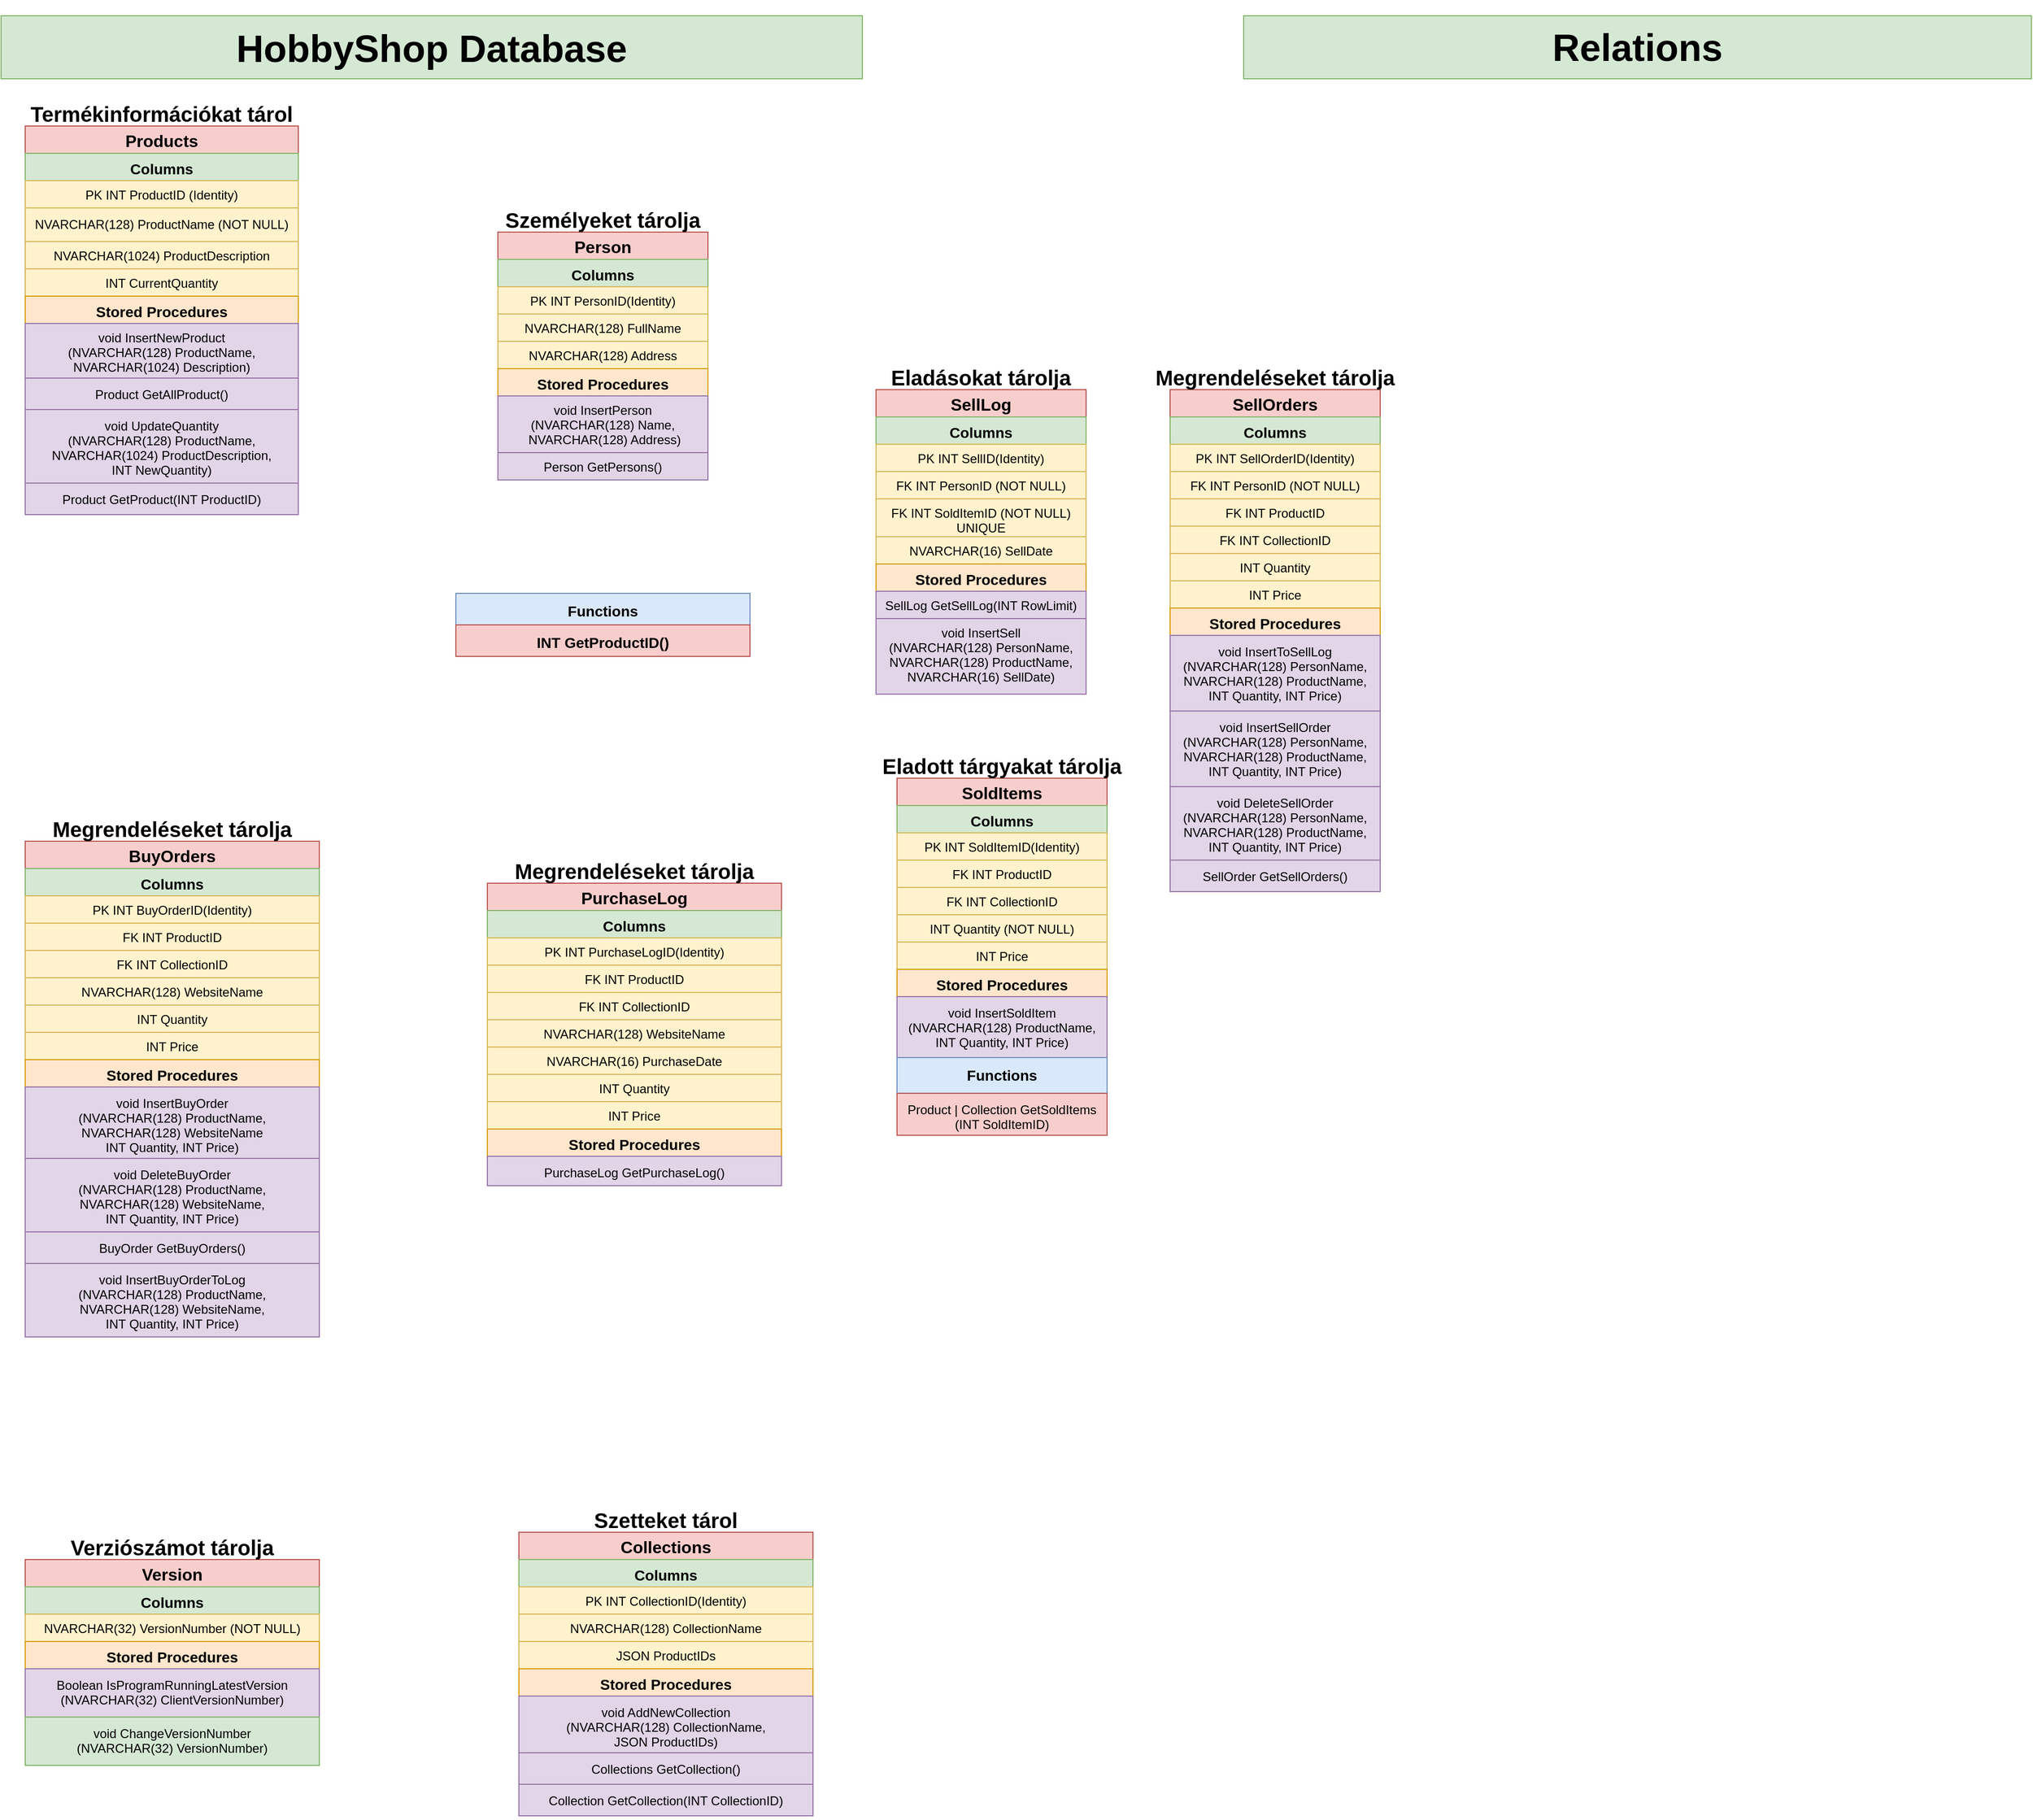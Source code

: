 <mxfile version="14.4.2" type="github">
  <diagram id="N79sftpWNEXY0khcwHlc" name="Page-1">
    <mxGraphModel dx="460" dy="752" grid="1" gridSize="10" guides="1" tooltips="1" connect="1" arrows="1" fold="1" page="1" pageScale="1" pageWidth="827" pageHeight="1169" math="0" shadow="0">
      <root>
        <mxCell id="0" />
        <mxCell id="1" parent="0" />
        <mxCell id="giPu0UekgoksRZJJ2-Mh-1" value="&lt;h1 style=&quot;font-size: 36px;&quot;&gt;&lt;font style=&quot;font-size: 36px;&quot;&gt;HobbyShop Database&lt;/font&gt;&lt;/h1&gt;" style="text;html=1;strokeColor=#82b366;fillColor=#d5e8d4;spacing=5;spacingTop=-20;whiteSpace=wrap;overflow=hidden;rounded=0;align=center;fontSize=36;verticalAlign=middle;" parent="1" vertex="1">
          <mxGeometry x="7" y="20" width="820" height="60" as="geometry" />
        </mxCell>
        <mxCell id="giPu0UekgoksRZJJ2-Mh-31" value="SellLog" style="swimlane;fontStyle=1;align=center;verticalAlign=top;childLayout=stackLayout;horizontal=1;startSize=26;horizontalStack=0;resizeParent=1;resizeParentMax=0;resizeLast=0;collapsible=1;marginBottom=0;fillColor=#f8cecc;strokeColor=#b85450;fontSize=16;spacingTop=-2;" parent="1" vertex="1">
          <mxGeometry x="840" y="376" width="200" height="290" as="geometry" />
        </mxCell>
        <mxCell id="giPu0UekgoksRZJJ2-Mh-32" value="Columns" style="text;strokeColor=#82b366;fillColor=#d5e8d4;align=center;verticalAlign=top;spacingLeft=4;spacingRight=4;overflow=hidden;rotatable=0;points=[[0,0.5],[1,0.5]];portConstraint=eastwest;fontStyle=1;fontSize=14;" parent="giPu0UekgoksRZJJ2-Mh-31" vertex="1">
          <mxGeometry y="26" width="200" height="26" as="geometry" />
        </mxCell>
        <mxCell id="giPu0UekgoksRZJJ2-Mh-33" value="PK INT SellID(Identity)" style="text;strokeColor=#d6b656;fillColor=#fff2cc;align=center;verticalAlign=top;spacingLeft=4;spacingRight=4;overflow=hidden;rotatable=0;points=[[0,0.5],[1,0.5]];portConstraint=eastwest;" parent="giPu0UekgoksRZJJ2-Mh-31" vertex="1">
          <mxGeometry y="52" width="200" height="26" as="geometry" />
        </mxCell>
        <mxCell id="giPu0UekgoksRZJJ2-Mh-34" value="FK INT PersonID (NOT NULL)" style="text;strokeColor=#d6b656;fillColor=#fff2cc;align=center;verticalAlign=top;spacingLeft=4;spacingRight=4;overflow=hidden;rotatable=0;points=[[0,0.5],[1,0.5]];portConstraint=eastwest;" parent="giPu0UekgoksRZJJ2-Mh-31" vertex="1">
          <mxGeometry y="78" width="200" height="26" as="geometry" />
        </mxCell>
        <mxCell id="giPu0UekgoksRZJJ2-Mh-53" value="FK INT SoldItemID (NOT NULL)&#xa;UNIQUE" style="text;strokeColor=#d6b656;fillColor=#fff2cc;align=center;verticalAlign=top;spacingLeft=4;spacingRight=4;overflow=hidden;rotatable=0;points=[[0,0.5],[1,0.5]];portConstraint=eastwest;" parent="giPu0UekgoksRZJJ2-Mh-31" vertex="1">
          <mxGeometry y="104" width="200" height="36" as="geometry" />
        </mxCell>
        <mxCell id="giPu0UekgoksRZJJ2-Mh-147" value="NVARCHAR(16) SellDate" style="text;strokeColor=#d6b656;fillColor=#fff2cc;align=center;verticalAlign=top;spacingLeft=4;spacingRight=4;overflow=hidden;rotatable=0;points=[[0,0.5],[1,0.5]];portConstraint=eastwest;" parent="giPu0UekgoksRZJJ2-Mh-31" vertex="1">
          <mxGeometry y="140" width="200" height="26" as="geometry" />
        </mxCell>
        <mxCell id="giPu0UekgoksRZJJ2-Mh-37" value="Stored Procedures" style="text;strokeColor=#d79b00;fillColor=#ffe6cc;align=center;verticalAlign=top;spacingLeft=4;spacingRight=4;overflow=hidden;rotatable=0;points=[[0,0.5],[1,0.5]];portConstraint=eastwest;fontStyle=1;fontSize=14;" parent="giPu0UekgoksRZJJ2-Mh-31" vertex="1">
          <mxGeometry y="166" width="200" height="26" as="geometry" />
        </mxCell>
        <mxCell id="giPu0UekgoksRZJJ2-Mh-38" value="SellLog GetSellLog(INT RowLimit)" style="text;strokeColor=#9673a6;fillColor=#e1d5e7;align=center;verticalAlign=top;spacingLeft=4;spacingRight=4;overflow=hidden;rotatable=0;points=[[0,0.5],[1,0.5]];portConstraint=eastwest;" parent="giPu0UekgoksRZJJ2-Mh-31" vertex="1">
          <mxGeometry y="192" width="200" height="26" as="geometry" />
        </mxCell>
        <mxCell id="giPu0UekgoksRZJJ2-Mh-104" value="void InsertSell&#xa;(NVARCHAR(128) PersonName, &#xa;NVARCHAR(128) ProductName,&#xa;NVARCHAR(16) SellDate)" style="text;strokeColor=#9673a6;fillColor=#e1d5e7;align=center;verticalAlign=top;spacingLeft=4;spacingRight=4;overflow=hidden;rotatable=0;points=[[0,0.5],[1,0.5]];portConstraint=eastwest;" parent="giPu0UekgoksRZJJ2-Mh-31" vertex="1">
          <mxGeometry y="218" width="200" height="72" as="geometry" />
        </mxCell>
        <mxCell id="giPu0UekgoksRZJJ2-Mh-40" value="Eladásokat tárolja" style="text;align=center;fontStyle=1;verticalAlign=middle;spacingLeft=3;spacingRight=3;strokeColor=none;rotatable=0;points=[[0,0.5],[1,0.5]];portConstraint=eastwest;fontSize=20;" parent="1" vertex="1">
          <mxGeometry x="840" y="350" width="200" height="26" as="geometry" />
        </mxCell>
        <mxCell id="giPu0UekgoksRZJJ2-Mh-42" value="Version" style="swimlane;fontStyle=1;align=center;verticalAlign=top;childLayout=stackLayout;horizontal=1;startSize=26;horizontalStack=0;resizeParent=1;resizeParentMax=0;resizeLast=0;collapsible=1;marginBottom=0;fillColor=#f8cecc;strokeColor=#b85450;fontSize=16;spacingTop=-2;" parent="1" vertex="1">
          <mxGeometry x="30" y="1490" width="280" height="196" as="geometry" />
        </mxCell>
        <mxCell id="giPu0UekgoksRZJJ2-Mh-43" value="Columns" style="text;strokeColor=#82b366;fillColor=#d5e8d4;align=center;verticalAlign=top;spacingLeft=4;spacingRight=4;overflow=hidden;rotatable=0;points=[[0,0.5],[1,0.5]];portConstraint=eastwest;fontStyle=1;fontSize=14;" parent="giPu0UekgoksRZJJ2-Mh-42" vertex="1">
          <mxGeometry y="26" width="280" height="26" as="geometry" />
        </mxCell>
        <mxCell id="giPu0UekgoksRZJJ2-Mh-44" value="NVARCHAR(32) VersionNumber (NOT NULL)" style="text;strokeColor=#d6b656;fillColor=#fff2cc;align=center;verticalAlign=top;spacingLeft=4;spacingRight=4;overflow=hidden;rotatable=0;points=[[0,0.5],[1,0.5]];portConstraint=eastwest;" parent="giPu0UekgoksRZJJ2-Mh-42" vertex="1">
          <mxGeometry y="52" width="280" height="26" as="geometry" />
        </mxCell>
        <mxCell id="giPu0UekgoksRZJJ2-Mh-47" value="Stored Procedures" style="text;strokeColor=#d79b00;fillColor=#ffe6cc;align=center;verticalAlign=top;spacingLeft=4;spacingRight=4;overflow=hidden;rotatable=0;points=[[0,0.5],[1,0.5]];portConstraint=eastwest;fontStyle=1;fontSize=14;" parent="giPu0UekgoksRZJJ2-Mh-42" vertex="1">
          <mxGeometry y="78" width="280" height="26" as="geometry" />
        </mxCell>
        <mxCell id="giPu0UekgoksRZJJ2-Mh-48" value="Boolean IsProgramRunningLatestVersion&#xa;(NVARCHAR(32) ClientVersionNumber)" style="text;strokeColor=#9673a6;fillColor=#e1d5e7;align=center;verticalAlign=top;spacingLeft=4;spacingRight=4;overflow=hidden;rotatable=0;points=[[0,0.5],[1,0.5]];portConstraint=eastwest;spacingBottom=0;spacingTop=2;" parent="giPu0UekgoksRZJJ2-Mh-42" vertex="1">
          <mxGeometry y="104" width="280" height="46" as="geometry" />
        </mxCell>
        <mxCell id="giPu0UekgoksRZJJ2-Mh-52" value="void ChangeVersionNumber&#xa;(NVARCHAR(32) VersionNumber)" style="text;strokeColor=#82b366;fillColor=#d5e8d4;align=center;verticalAlign=top;spacingLeft=4;spacingRight=4;overflow=hidden;rotatable=0;points=[[0,0.5],[1,0.5]];portConstraint=eastwest;spacingBottom=0;spacingTop=2;" parent="giPu0UekgoksRZJJ2-Mh-42" vertex="1">
          <mxGeometry y="150" width="280" height="46" as="geometry" />
        </mxCell>
        <mxCell id="giPu0UekgoksRZJJ2-Mh-50" value="Verziószámot tárolja" style="text;align=center;fontStyle=1;verticalAlign=middle;spacingLeft=3;spacingRight=3;strokeColor=none;rotatable=0;points=[[0,0.5],[1,0.5]];portConstraint=eastwest;fontSize=20;" parent="1" vertex="1">
          <mxGeometry x="30" y="1464" width="280" height="26" as="geometry" />
        </mxCell>
        <mxCell id="giPu0UekgoksRZJJ2-Mh-85" value="Person" style="swimlane;fontStyle=1;align=center;verticalAlign=top;childLayout=stackLayout;horizontal=1;startSize=26;horizontalStack=0;resizeParent=1;resizeParentMax=0;resizeLast=0;collapsible=1;marginBottom=0;fillColor=#f8cecc;strokeColor=#b85450;fontSize=16;spacingTop=-2;" parent="1" vertex="1">
          <mxGeometry x="480" y="226" width="200" height="236" as="geometry" />
        </mxCell>
        <mxCell id="giPu0UekgoksRZJJ2-Mh-86" value="Columns" style="text;strokeColor=#82b366;fillColor=#d5e8d4;align=center;verticalAlign=top;spacingLeft=4;spacingRight=4;overflow=hidden;rotatable=0;points=[[0,0.5],[1,0.5]];portConstraint=eastwest;fontStyle=1;fontSize=14;" parent="giPu0UekgoksRZJJ2-Mh-85" vertex="1">
          <mxGeometry y="26" width="200" height="26" as="geometry" />
        </mxCell>
        <mxCell id="giPu0UekgoksRZJJ2-Mh-87" value="PK INT PersonID(Identity)" style="text;strokeColor=#d6b656;fillColor=#fff2cc;align=center;verticalAlign=top;spacingLeft=4;spacingRight=4;overflow=hidden;rotatable=0;points=[[0,0.5],[1,0.5]];portConstraint=eastwest;" parent="giPu0UekgoksRZJJ2-Mh-85" vertex="1">
          <mxGeometry y="52" width="200" height="26" as="geometry" />
        </mxCell>
        <mxCell id="giPu0UekgoksRZJJ2-Mh-88" value="NVARCHAR(128) FullName" style="text;strokeColor=#d6b656;fillColor=#fff2cc;align=center;verticalAlign=top;spacingLeft=4;spacingRight=4;overflow=hidden;rotatable=0;points=[[0,0.5],[1,0.5]];portConstraint=eastwest;" parent="giPu0UekgoksRZJJ2-Mh-85" vertex="1">
          <mxGeometry y="78" width="200" height="26" as="geometry" />
        </mxCell>
        <mxCell id="giPu0UekgoksRZJJ2-Mh-89" value="NVARCHAR(128) Address" style="text;strokeColor=#d6b656;fillColor=#fff2cc;align=center;verticalAlign=top;spacingLeft=4;spacingRight=4;overflow=hidden;rotatable=0;points=[[0,0.5],[1,0.5]];portConstraint=eastwest;" parent="giPu0UekgoksRZJJ2-Mh-85" vertex="1">
          <mxGeometry y="104" width="200" height="26" as="geometry" />
        </mxCell>
        <mxCell id="giPu0UekgoksRZJJ2-Mh-91" value="Stored Procedures" style="text;strokeColor=#d79b00;fillColor=#ffe6cc;align=center;verticalAlign=top;spacingLeft=4;spacingRight=4;overflow=hidden;rotatable=0;points=[[0,0.5],[1,0.5]];portConstraint=eastwest;fontStyle=1;fontSize=14;" parent="giPu0UekgoksRZJJ2-Mh-85" vertex="1">
          <mxGeometry y="130" width="200" height="26" as="geometry" />
        </mxCell>
        <mxCell id="giPu0UekgoksRZJJ2-Mh-92" value="void InsertPerson&#xa;(NVARCHAR(128) Name,&#xa; NVARCHAR(128) Address)" style="text;strokeColor=#9673a6;fillColor=#e1d5e7;align=center;verticalAlign=top;spacingLeft=4;spacingRight=4;overflow=hidden;rotatable=0;points=[[0,0.5],[1,0.5]];portConstraint=eastwest;" parent="giPu0UekgoksRZJJ2-Mh-85" vertex="1">
          <mxGeometry y="156" width="200" height="54" as="geometry" />
        </mxCell>
        <mxCell id="giPu0UekgoksRZJJ2-Mh-99" value="Person GetPersons()" style="text;strokeColor=#9673a6;fillColor=#e1d5e7;align=center;verticalAlign=top;spacingLeft=4;spacingRight=4;overflow=hidden;rotatable=0;points=[[0,0.5],[1,0.5]];portConstraint=eastwest;" parent="giPu0UekgoksRZJJ2-Mh-85" vertex="1">
          <mxGeometry y="210" width="200" height="26" as="geometry" />
        </mxCell>
        <mxCell id="giPu0UekgoksRZJJ2-Mh-93" value="Személyeket tárolja" style="text;align=center;fontStyle=1;verticalAlign=middle;spacingLeft=3;spacingRight=3;strokeColor=none;rotatable=0;points=[[0,0.5],[1,0.5]];portConstraint=eastwest;fontSize=20;" parent="1" vertex="1">
          <mxGeometry x="480" y="200" width="200" height="26" as="geometry" />
        </mxCell>
        <mxCell id="giPu0UekgoksRZJJ2-Mh-124" value="SellOrders" style="swimlane;fontStyle=1;align=center;verticalAlign=top;childLayout=stackLayout;horizontal=1;startSize=26;horizontalStack=0;resizeParent=1;resizeParentMax=0;resizeLast=0;collapsible=1;marginBottom=0;fillColor=#f8cecc;strokeColor=#b85450;fontSize=16;spacingTop=-2;" parent="1" vertex="1">
          <mxGeometry x="1120" y="376" width="200" height="478" as="geometry" />
        </mxCell>
        <mxCell id="giPu0UekgoksRZJJ2-Mh-125" value="Columns" style="text;strokeColor=#82b366;fillColor=#d5e8d4;align=center;verticalAlign=top;spacingLeft=4;spacingRight=4;overflow=hidden;rotatable=0;points=[[0,0.5],[1,0.5]];portConstraint=eastwest;fontStyle=1;fontSize=14;" parent="giPu0UekgoksRZJJ2-Mh-124" vertex="1">
          <mxGeometry y="26" width="200" height="26" as="geometry" />
        </mxCell>
        <mxCell id="giPu0UekgoksRZJJ2-Mh-126" value="PK INT SellOrderID(Identity)" style="text;strokeColor=#d6b656;fillColor=#fff2cc;align=center;verticalAlign=top;spacingLeft=4;spacingRight=4;overflow=hidden;rotatable=0;points=[[0,0.5],[1,0.5]];portConstraint=eastwest;" parent="giPu0UekgoksRZJJ2-Mh-124" vertex="1">
          <mxGeometry y="52" width="200" height="26" as="geometry" />
        </mxCell>
        <mxCell id="giPu0UekgoksRZJJ2-Mh-127" value="FK INT PersonID (NOT NULL)" style="text;strokeColor=#d6b656;fillColor=#fff2cc;align=center;verticalAlign=top;spacingLeft=4;spacingRight=4;overflow=hidden;rotatable=0;points=[[0,0.5],[1,0.5]];portConstraint=eastwest;" parent="giPu0UekgoksRZJJ2-Mh-124" vertex="1">
          <mxGeometry y="78" width="200" height="26" as="geometry" />
        </mxCell>
        <mxCell id="giPu0UekgoksRZJJ2-Mh-128" value="FK INT ProductID" style="text;strokeColor=#d6b656;fillColor=#fff2cc;align=center;verticalAlign=top;spacingLeft=4;spacingRight=4;overflow=hidden;rotatable=0;points=[[0,0.5],[1,0.5]];portConstraint=eastwest;" parent="giPu0UekgoksRZJJ2-Mh-124" vertex="1">
          <mxGeometry y="104" width="200" height="26" as="geometry" />
        </mxCell>
        <mxCell id="CTVXIaXAg0mh1KTSip8C-89" value="FK INT CollectionID" style="text;strokeColor=#d6b656;fillColor=#fff2cc;align=center;verticalAlign=top;spacingLeft=4;spacingRight=4;overflow=hidden;rotatable=0;points=[[0,0.5],[1,0.5]];portConstraint=eastwest;" parent="giPu0UekgoksRZJJ2-Mh-124" vertex="1">
          <mxGeometry y="130" width="200" height="26" as="geometry" />
        </mxCell>
        <mxCell id="CTVXIaXAg0mh1KTSip8C-67" value="INT Quantity" style="text;strokeColor=#d6b656;fillColor=#fff2cc;align=center;verticalAlign=top;spacingLeft=4;spacingRight=4;overflow=hidden;rotatable=0;points=[[0,0.5],[1,0.5]];portConstraint=eastwest;" parent="giPu0UekgoksRZJJ2-Mh-124" vertex="1">
          <mxGeometry y="156" width="200" height="26" as="geometry" />
        </mxCell>
        <mxCell id="CTVXIaXAg0mh1KTSip8C-68" value="INT Price" style="text;strokeColor=#d6b656;fillColor=#fff2cc;align=center;verticalAlign=top;spacingLeft=4;spacingRight=4;overflow=hidden;rotatable=0;points=[[0,0.5],[1,0.5]];portConstraint=eastwest;" parent="giPu0UekgoksRZJJ2-Mh-124" vertex="1">
          <mxGeometry y="182" width="200" height="26" as="geometry" />
        </mxCell>
        <mxCell id="giPu0UekgoksRZJJ2-Mh-130" value="Stored Procedures" style="text;strokeColor=#d79b00;fillColor=#ffe6cc;align=center;verticalAlign=top;spacingLeft=4;spacingRight=4;overflow=hidden;rotatable=0;points=[[0,0.5],[1,0.5]];portConstraint=eastwest;fontStyle=1;fontSize=14;" parent="giPu0UekgoksRZJJ2-Mh-124" vertex="1">
          <mxGeometry y="208" width="200" height="26" as="geometry" />
        </mxCell>
        <mxCell id="giPu0UekgoksRZJJ2-Mh-131" value="void InsertToSellLog&#xa;(NVARCHAR(128) PersonName,&#xa;NVARCHAR(128) ProductName,&#xa;INT Quantity, INT Price)" style="text;strokeColor=#9673a6;fillColor=#e1d5e7;align=center;verticalAlign=top;spacingLeft=4;spacingRight=4;overflow=hidden;rotatable=0;points=[[0,0.5],[1,0.5]];portConstraint=eastwest;spacingTop=2;" parent="giPu0UekgoksRZJJ2-Mh-124" vertex="1">
          <mxGeometry y="234" width="200" height="72" as="geometry" />
        </mxCell>
        <mxCell id="CTVXIaXAg0mh1KTSip8C-72" value="void InsertSellOrder&#xa;(NVARCHAR(128) PersonName,&#xa;NVARCHAR(128) ProductName,&#xa;INT Quantity, INT Price)" style="text;strokeColor=#9673a6;fillColor=#e1d5e7;align=center;verticalAlign=top;spacingLeft=4;spacingRight=4;overflow=hidden;rotatable=0;points=[[0,0.5],[1,0.5]];portConstraint=eastwest;spacingTop=2;" parent="giPu0UekgoksRZJJ2-Mh-124" vertex="1">
          <mxGeometry y="306" width="200" height="72" as="geometry" />
        </mxCell>
        <mxCell id="giPu0UekgoksRZJJ2-Mh-132" value="void DeleteSellOrder&#xa;(NVARCHAR(128) PersonName,&#xa;NVARCHAR(128) ProductName,&#xa;INT Quantity, INT Price)" style="text;strokeColor=#9673a6;fillColor=#e1d5e7;align=center;verticalAlign=top;spacingLeft=4;spacingRight=4;overflow=hidden;rotatable=0;points=[[0,0.5],[1,0.5]];portConstraint=eastwest;spacingTop=2;" parent="giPu0UekgoksRZJJ2-Mh-124" vertex="1">
          <mxGeometry y="378" width="200" height="70" as="geometry" />
        </mxCell>
        <mxCell id="iJAlly9e5_3-fQ2MK9_X-4" value="SellOrder GetSellOrders()" style="text;strokeColor=#9673a6;fillColor=#e1d5e7;align=center;verticalAlign=top;spacingLeft=4;spacingRight=4;overflow=hidden;rotatable=0;points=[[0,0.5],[1,0.5]];portConstraint=eastwest;spacingTop=2;" parent="giPu0UekgoksRZJJ2-Mh-124" vertex="1">
          <mxGeometry y="448" width="200" height="30" as="geometry" />
        </mxCell>
        <mxCell id="giPu0UekgoksRZJJ2-Mh-133" value="Megrendeléseket tárolja" style="text;align=center;fontStyle=1;verticalAlign=middle;spacingLeft=3;spacingRight=3;strokeColor=none;rotatable=0;points=[[0,0.5],[1,0.5]];portConstraint=eastwest;fontSize=20;" parent="1" vertex="1">
          <mxGeometry x="1110" y="350" width="220" height="26" as="geometry" />
        </mxCell>
        <mxCell id="iJAlly9e5_3-fQ2MK9_X-63" value="Relations" style="text;html=1;strokeColor=#82b366;fillColor=#d5e8d4;align=center;verticalAlign=middle;whiteSpace=wrap;rounded=0;fontSize=36;fontStyle=1" parent="1" vertex="1">
          <mxGeometry x="1190" y="20" width="750" height="60" as="geometry" />
        </mxCell>
        <mxCell id="CTVXIaXAg0mh1KTSip8C-15" value="Products" style="swimlane;fontStyle=1;align=center;verticalAlign=top;childLayout=stackLayout;horizontal=1;startSize=26;horizontalStack=0;resizeParent=1;resizeParentMax=0;resizeLast=0;collapsible=1;marginBottom=0;fillColor=#f8cecc;strokeColor=#b85450;fontSize=16;spacingTop=-2;" parent="1" vertex="1">
          <mxGeometry x="30" y="125" width="260" height="370" as="geometry" />
        </mxCell>
        <mxCell id="CTVXIaXAg0mh1KTSip8C-16" value="Columns" style="text;strokeColor=#82b366;fillColor=#d5e8d4;align=center;verticalAlign=top;spacingLeft=4;spacingRight=4;overflow=hidden;rotatable=0;points=[[0,0.5],[1,0.5]];portConstraint=eastwest;fontStyle=1;fontSize=14;" parent="CTVXIaXAg0mh1KTSip8C-15" vertex="1">
          <mxGeometry y="26" width="260" height="26" as="geometry" />
        </mxCell>
        <mxCell id="CTVXIaXAg0mh1KTSip8C-17" value="PK INT ProductID (Identity)" style="text;strokeColor=#d6b656;fillColor=#fff2cc;align=center;verticalAlign=top;spacingLeft=4;spacingRight=4;overflow=hidden;rotatable=0;points=[[0,0.5],[1,0.5]];portConstraint=eastwest;" parent="CTVXIaXAg0mh1KTSip8C-15" vertex="1">
          <mxGeometry y="52" width="260" height="26" as="geometry" />
        </mxCell>
        <mxCell id="CTVXIaXAg0mh1KTSip8C-18" value="NVARCHAR(128) ProductName (NOT NULL)" style="text;strokeColor=#d6b656;fillColor=#fff2cc;align=center;verticalAlign=top;spacingLeft=4;spacingRight=4;overflow=hidden;rotatable=0;points=[[0,0.5],[1,0.5]];portConstraint=eastwest;spacingTop=2;" parent="CTVXIaXAg0mh1KTSip8C-15" vertex="1">
          <mxGeometry y="78" width="260" height="32" as="geometry" />
        </mxCell>
        <mxCell id="CTVXIaXAg0mh1KTSip8C-20" value="NVARCHAR(1024) ProductDescription" style="text;strokeColor=#d6b656;fillColor=#fff2cc;align=center;verticalAlign=top;spacingLeft=4;spacingRight=4;overflow=hidden;rotatable=0;points=[[0,0.5],[1,0.5]];portConstraint=eastwest;" parent="CTVXIaXAg0mh1KTSip8C-15" vertex="1">
          <mxGeometry y="110" width="260" height="26" as="geometry" />
        </mxCell>
        <mxCell id="CTVXIaXAg0mh1KTSip8C-21" value="INT CurrentQuantity" style="text;strokeColor=#d6b656;fillColor=#fff2cc;align=center;verticalAlign=top;spacingLeft=4;spacingRight=4;overflow=hidden;rotatable=0;points=[[0,0.5],[1,0.5]];portConstraint=eastwest;" parent="CTVXIaXAg0mh1KTSip8C-15" vertex="1">
          <mxGeometry y="136" width="260" height="26" as="geometry" />
        </mxCell>
        <mxCell id="CTVXIaXAg0mh1KTSip8C-22" value="Stored Procedures" style="text;strokeColor=#d79b00;fillColor=#ffe6cc;align=center;verticalAlign=top;spacingLeft=4;spacingRight=4;overflow=hidden;rotatable=0;points=[[0,0.5],[1,0.5]];portConstraint=eastwest;fontStyle=1;fontSize=14;" parent="CTVXIaXAg0mh1KTSip8C-15" vertex="1">
          <mxGeometry y="162" width="260" height="26" as="geometry" />
        </mxCell>
        <mxCell id="CTVXIaXAg0mh1KTSip8C-23" value="void InsertNewProduct&#xa;(NVARCHAR(128) ProductName, &#xa;NVARCHAR(1024) Description)&#xa;)" style="text;strokeColor=#9673a6;fillColor=#e1d5e7;align=center;verticalAlign=top;spacingLeft=4;spacingRight=4;overflow=hidden;rotatable=0;points=[[0,0.5],[1,0.5]];portConstraint=eastwest;" parent="CTVXIaXAg0mh1KTSip8C-15" vertex="1">
          <mxGeometry y="188" width="260" height="52" as="geometry" />
        </mxCell>
        <mxCell id="CTVXIaXAg0mh1KTSip8C-24" value="Product GetAllProduct()" style="text;strokeColor=#9673a6;fillColor=#e1d5e7;align=center;verticalAlign=top;spacingLeft=4;spacingRight=4;overflow=hidden;rotatable=0;points=[[0,0.5],[1,0.5]];portConstraint=eastwest;spacingTop=2;" parent="CTVXIaXAg0mh1KTSip8C-15" vertex="1">
          <mxGeometry y="240" width="260" height="30" as="geometry" />
        </mxCell>
        <mxCell id="CTVXIaXAg0mh1KTSip8C-25" value="void UpdateQuantity&#xa;(NVARCHAR(128) ProductName, &#xa;NVARCHAR(1024) ProductDescription, &#xa;INT NewQuantity)" style="text;strokeColor=#9673a6;fillColor=#e1d5e7;align=center;verticalAlign=top;spacingLeft=4;spacingRight=4;overflow=hidden;rotatable=0;points=[[0,0.5],[1,0.5]];portConstraint=eastwest;spacingTop=2;spacingBottom=0;" parent="CTVXIaXAg0mh1KTSip8C-15" vertex="1">
          <mxGeometry y="270" width="260" height="70" as="geometry" />
        </mxCell>
        <mxCell id="Td153HO5Go86ATI3thx8-7" value="Product GetProduct(INT ProductID)" style="text;strokeColor=#9673a6;fillColor=#e1d5e7;align=center;verticalAlign=top;spacingLeft=4;spacingRight=4;overflow=hidden;rotatable=0;points=[[0,0.5],[1,0.5]];portConstraint=eastwest;spacingTop=2;spacingBottom=0;" vertex="1" parent="CTVXIaXAg0mh1KTSip8C-15">
          <mxGeometry y="340" width="260" height="30" as="geometry" />
        </mxCell>
        <mxCell id="CTVXIaXAg0mh1KTSip8C-26" value="Termékinformációkat tárol" style="text;align=center;fontStyle=1;verticalAlign=middle;spacingLeft=3;spacingRight=3;strokeColor=none;rotatable=0;points=[[0,0.5],[1,0.5]];portConstraint=eastwest;fontSize=20;" parent="1" vertex="1">
          <mxGeometry x="30" y="99" width="260" height="26" as="geometry" />
        </mxCell>
        <mxCell id="CTVXIaXAg0mh1KTSip8C-28" value="SoldItems" style="swimlane;fontStyle=1;align=center;verticalAlign=top;childLayout=stackLayout;horizontal=1;startSize=26;horizontalStack=0;resizeParent=1;resizeParentMax=0;resizeLast=0;collapsible=1;marginBottom=0;fillColor=#f8cecc;strokeColor=#b85450;fontSize=16;spacingTop=-2;" parent="1" vertex="1">
          <mxGeometry x="860" y="746" width="200" height="340" as="geometry" />
        </mxCell>
        <mxCell id="CTVXIaXAg0mh1KTSip8C-29" value="Columns" style="text;strokeColor=#82b366;fillColor=#d5e8d4;align=center;verticalAlign=top;spacingLeft=4;spacingRight=4;overflow=hidden;rotatable=0;points=[[0,0.5],[1,0.5]];portConstraint=eastwest;fontStyle=1;fontSize=14;" parent="CTVXIaXAg0mh1KTSip8C-28" vertex="1">
          <mxGeometry y="26" width="200" height="26" as="geometry" />
        </mxCell>
        <mxCell id="CTVXIaXAg0mh1KTSip8C-30" value="PK INT SoldItemID(Identity)" style="text;strokeColor=#d6b656;fillColor=#fff2cc;align=center;verticalAlign=top;spacingLeft=4;spacingRight=4;overflow=hidden;rotatable=0;points=[[0,0.5],[1,0.5]];portConstraint=eastwest;" parent="CTVXIaXAg0mh1KTSip8C-28" vertex="1">
          <mxGeometry y="52" width="200" height="26" as="geometry" />
        </mxCell>
        <mxCell id="CTVXIaXAg0mh1KTSip8C-31" value="FK INT ProductID" style="text;strokeColor=#d6b656;fillColor=#fff2cc;align=center;verticalAlign=top;spacingLeft=4;spacingRight=4;overflow=hidden;rotatable=0;points=[[0,0.5],[1,0.5]];portConstraint=eastwest;" parent="CTVXIaXAg0mh1KTSip8C-28" vertex="1">
          <mxGeometry y="78" width="200" height="26" as="geometry" />
        </mxCell>
        <mxCell id="CTVXIaXAg0mh1KTSip8C-86" value="FK INT CollectionID" style="text;strokeColor=#d6b656;fillColor=#fff2cc;align=center;verticalAlign=top;spacingLeft=4;spacingRight=4;overflow=hidden;rotatable=0;points=[[0,0.5],[1,0.5]];portConstraint=eastwest;" parent="CTVXIaXAg0mh1KTSip8C-28" vertex="1">
          <mxGeometry y="104" width="200" height="26" as="geometry" />
        </mxCell>
        <mxCell id="CTVXIaXAg0mh1KTSip8C-32" value="INT Quantity (NOT NULL)" style="text;strokeColor=#d6b656;fillColor=#fff2cc;align=center;verticalAlign=top;spacingLeft=4;spacingRight=4;overflow=hidden;rotatable=0;points=[[0,0.5],[1,0.5]];portConstraint=eastwest;" parent="CTVXIaXAg0mh1KTSip8C-28" vertex="1">
          <mxGeometry y="130" width="200" height="26" as="geometry" />
        </mxCell>
        <mxCell id="CTVXIaXAg0mh1KTSip8C-33" value="INT Price" style="text;strokeColor=#d6b656;fillColor=#fff2cc;align=center;verticalAlign=top;spacingLeft=4;spacingRight=4;overflow=hidden;rotatable=0;points=[[0,0.5],[1,0.5]];portConstraint=eastwest;" parent="CTVXIaXAg0mh1KTSip8C-28" vertex="1">
          <mxGeometry y="156" width="200" height="26" as="geometry" />
        </mxCell>
        <mxCell id="CTVXIaXAg0mh1KTSip8C-34" value="Stored Procedures" style="text;strokeColor=#d79b00;fillColor=#ffe6cc;align=center;verticalAlign=top;spacingLeft=4;spacingRight=4;overflow=hidden;rotatable=0;points=[[0,0.5],[1,0.5]];portConstraint=eastwest;fontStyle=1;fontSize=14;" parent="CTVXIaXAg0mh1KTSip8C-28" vertex="1">
          <mxGeometry y="182" width="200" height="26" as="geometry" />
        </mxCell>
        <mxCell id="CTVXIaXAg0mh1KTSip8C-35" value="void InsertSoldItem&#xa;(NVARCHAR(128) ProductName,&#xa;INT Quantity, INT Price)" style="text;strokeColor=#9673a6;fillColor=#e1d5e7;align=center;verticalAlign=top;spacingLeft=4;spacingRight=4;overflow=hidden;rotatable=0;points=[[0,0.5],[1,0.5]];portConstraint=eastwest;spacingTop=2;" parent="CTVXIaXAg0mh1KTSip8C-28" vertex="1">
          <mxGeometry y="208" width="200" height="58" as="geometry" />
        </mxCell>
        <mxCell id="Td153HO5Go86ATI3thx8-2" value="Functions" style="text;strokeColor=#6c8ebf;fillColor=#dae8fc;align=center;verticalAlign=top;spacingLeft=4;spacingRight=4;overflow=hidden;rotatable=0;points=[[0,0.5],[1,0.5]];portConstraint=eastwest;spacingTop=2;fontStyle=1;fontSize=14;" vertex="1" parent="CTVXIaXAg0mh1KTSip8C-28">
          <mxGeometry y="266" width="200" height="34" as="geometry" />
        </mxCell>
        <mxCell id="Td153HO5Go86ATI3thx8-3" value="Product | Collection GetSoldItems&#xa;(INT SoldItemID)" style="text;strokeColor=#b85450;fillColor=#f8cecc;align=center;verticalAlign=top;spacingLeft=4;spacingRight=4;overflow=hidden;rotatable=0;points=[[0,0.5],[1,0.5]];portConstraint=eastwest;spacingTop=2;" vertex="1" parent="CTVXIaXAg0mh1KTSip8C-28">
          <mxGeometry y="300" width="200" height="40" as="geometry" />
        </mxCell>
        <mxCell id="CTVXIaXAg0mh1KTSip8C-36" value="Eladott tárgyakat tárolja" style="text;align=center;fontStyle=1;verticalAlign=middle;spacingLeft=3;spacingRight=3;strokeColor=none;rotatable=0;points=[[0,0.5],[1,0.5]];portConstraint=eastwest;fontSize=20;" parent="1" vertex="1">
          <mxGeometry x="860" y="720" width="200" height="26" as="geometry" />
        </mxCell>
        <mxCell id="CTVXIaXAg0mh1KTSip8C-38" value="BuyOrders" style="swimlane;fontStyle=1;align=center;verticalAlign=top;childLayout=stackLayout;horizontal=1;startSize=26;horizontalStack=0;resizeParent=1;resizeParentMax=0;resizeLast=0;collapsible=1;marginBottom=0;fillColor=#f8cecc;strokeColor=#b85450;fontSize=16;spacingTop=-2;" parent="1" vertex="1">
          <mxGeometry x="30" y="806" width="280" height="472" as="geometry" />
        </mxCell>
        <mxCell id="CTVXIaXAg0mh1KTSip8C-39" value="Columns" style="text;strokeColor=#82b366;fillColor=#d5e8d4;align=center;verticalAlign=top;spacingLeft=4;spacingRight=4;overflow=hidden;rotatable=0;points=[[0,0.5],[1,0.5]];portConstraint=eastwest;fontStyle=1;fontSize=14;" parent="CTVXIaXAg0mh1KTSip8C-38" vertex="1">
          <mxGeometry y="26" width="280" height="26" as="geometry" />
        </mxCell>
        <mxCell id="CTVXIaXAg0mh1KTSip8C-45" value="PK INT BuyOrderID(Identity)" style="text;strokeColor=#d6b656;fillColor=#fff2cc;align=center;verticalAlign=top;spacingLeft=4;spacingRight=4;overflow=hidden;rotatable=0;points=[[0,0.5],[1,0.5]];portConstraint=eastwest;" parent="CTVXIaXAg0mh1KTSip8C-38" vertex="1">
          <mxGeometry y="52" width="280" height="26" as="geometry" />
        </mxCell>
        <mxCell id="CTVXIaXAg0mh1KTSip8C-71" value="FK INT ProductID" style="text;strokeColor=#d6b656;fillColor=#fff2cc;align=center;verticalAlign=top;spacingLeft=4;spacingRight=4;overflow=hidden;rotatable=0;points=[[0,0.5],[1,0.5]];portConstraint=eastwest;" parent="CTVXIaXAg0mh1KTSip8C-38" vertex="1">
          <mxGeometry y="78" width="280" height="26" as="geometry" />
        </mxCell>
        <mxCell id="9ET99RcT17aT-PpAZIFh-1" value="FK INT CollectionID" style="text;strokeColor=#d6b656;fillColor=#fff2cc;align=center;verticalAlign=top;spacingLeft=4;spacingRight=4;overflow=hidden;rotatable=0;points=[[0,0.5],[1,0.5]];portConstraint=eastwest;" parent="CTVXIaXAg0mh1KTSip8C-38" vertex="1">
          <mxGeometry y="104" width="280" height="26" as="geometry" />
        </mxCell>
        <mxCell id="CTVXIaXAg0mh1KTSip8C-48" value="NVARCHAR(128) WebsiteName" style="text;strokeColor=#d6b656;fillColor=#fff2cc;align=center;verticalAlign=top;spacingLeft=4;spacingRight=4;overflow=hidden;rotatable=0;points=[[0,0.5],[1,0.5]];portConstraint=eastwest;" parent="CTVXIaXAg0mh1KTSip8C-38" vertex="1">
          <mxGeometry y="130" width="280" height="26" as="geometry" />
        </mxCell>
        <mxCell id="CTVXIaXAg0mh1KTSip8C-46" value="INT Quantity" style="text;strokeColor=#d6b656;fillColor=#fff2cc;align=center;verticalAlign=top;spacingLeft=4;spacingRight=4;overflow=hidden;rotatable=0;points=[[0,0.5],[1,0.5]];portConstraint=eastwest;" parent="CTVXIaXAg0mh1KTSip8C-38" vertex="1">
          <mxGeometry y="156" width="280" height="26" as="geometry" />
        </mxCell>
        <mxCell id="CTVXIaXAg0mh1KTSip8C-62" value="INT Price" style="text;strokeColor=#d6b656;fillColor=#fff2cc;align=center;verticalAlign=top;spacingLeft=4;spacingRight=4;overflow=hidden;rotatable=0;points=[[0,0.5],[1,0.5]];portConstraint=eastwest;" parent="CTVXIaXAg0mh1KTSip8C-38" vertex="1">
          <mxGeometry y="182" width="280" height="26" as="geometry" />
        </mxCell>
        <mxCell id="CTVXIaXAg0mh1KTSip8C-41" value="Stored Procedures" style="text;strokeColor=#d79b00;fillColor=#ffe6cc;align=center;verticalAlign=top;spacingLeft=4;spacingRight=4;overflow=hidden;rotatable=0;points=[[0,0.5],[1,0.5]];portConstraint=eastwest;fontStyle=1;fontSize=14;" parent="CTVXIaXAg0mh1KTSip8C-38" vertex="1">
          <mxGeometry y="208" width="280" height="26" as="geometry" />
        </mxCell>
        <mxCell id="CTVXIaXAg0mh1KTSip8C-42" value="void InsertBuyOrder&#xa;(NVARCHAR(128) ProductName, &#xa;NVARCHAR(128) WebsiteName&#xa;INT Quantity, INT Price)" style="text;strokeColor=#9673a6;fillColor=#e1d5e7;align=center;verticalAlign=top;spacingLeft=4;spacingRight=4;overflow=hidden;rotatable=0;points=[[0,0.5],[1,0.5]];portConstraint=eastwest;spacingBottom=0;spacingTop=2;" parent="CTVXIaXAg0mh1KTSip8C-38" vertex="1">
          <mxGeometry y="234" width="280" height="68" as="geometry" />
        </mxCell>
        <mxCell id="CTVXIaXAg0mh1KTSip8C-47" value="void DeleteBuyOrder&#xa;(NVARCHAR(128) ProductName,&#xa;NVARCHAR(128) WebsiteName,&#xa;INT Quantity, INT Price)" style="text;strokeColor=#9673a6;fillColor=#e1d5e7;align=center;verticalAlign=top;spacingLeft=4;spacingRight=4;overflow=hidden;rotatable=0;points=[[0,0.5],[1,0.5]];portConstraint=eastwest;spacingBottom=0;spacingTop=2;" parent="CTVXIaXAg0mh1KTSip8C-38" vertex="1">
          <mxGeometry y="302" width="280" height="70" as="geometry" />
        </mxCell>
        <mxCell id="CTVXIaXAg0mh1KTSip8C-60" value="BuyOrder GetBuyOrders()" style="text;strokeColor=#9673a6;fillColor=#e1d5e7;align=center;verticalAlign=top;spacingLeft=4;spacingRight=4;overflow=hidden;rotatable=0;points=[[0,0.5],[1,0.5]];portConstraint=eastwest;spacingBottom=0;spacingTop=2;" parent="CTVXIaXAg0mh1KTSip8C-38" vertex="1">
          <mxGeometry y="372" width="280" height="30" as="geometry" />
        </mxCell>
        <mxCell id="CTVXIaXAg0mh1KTSip8C-66" value="void InsertBuyOrderToLog&#xa;(NVARCHAR(128) ProductName,&#xa;NVARCHAR(128) WebsiteName,&#xa;INT Quantity, INT Price)" style="text;strokeColor=#9673a6;fillColor=#e1d5e7;align=center;verticalAlign=top;spacingLeft=4;spacingRight=4;overflow=hidden;rotatable=0;points=[[0,0.5],[1,0.5]];portConstraint=eastwest;spacingBottom=0;spacingTop=2;" parent="CTVXIaXAg0mh1KTSip8C-38" vertex="1">
          <mxGeometry y="402" width="280" height="70" as="geometry" />
        </mxCell>
        <mxCell id="CTVXIaXAg0mh1KTSip8C-44" value="Megrendeléseket tárolja" style="text;align=center;fontStyle=1;verticalAlign=middle;spacingLeft=3;spacingRight=3;strokeColor=none;rotatable=0;points=[[0,0.5],[1,0.5]];portConstraint=eastwest;fontSize=20;" parent="1" vertex="1">
          <mxGeometry x="30" y="780" width="280" height="26" as="geometry" />
        </mxCell>
        <mxCell id="CTVXIaXAg0mh1KTSip8C-49" value="PurchaseLog" style="swimlane;fontStyle=1;align=center;verticalAlign=top;childLayout=stackLayout;horizontal=1;startSize=26;horizontalStack=0;resizeParent=1;resizeParentMax=0;resizeLast=0;collapsible=1;marginBottom=0;fillColor=#f8cecc;strokeColor=#b85450;fontSize=16;spacingTop=-2;" parent="1" vertex="1">
          <mxGeometry x="470" y="846" width="280" height="288" as="geometry">
            <mxRectangle x="360" y="916" width="130" height="26" as="alternateBounds" />
          </mxGeometry>
        </mxCell>
        <mxCell id="CTVXIaXAg0mh1KTSip8C-50" value="Columns" style="text;strokeColor=#82b366;fillColor=#d5e8d4;align=center;verticalAlign=top;spacingLeft=4;spacingRight=4;overflow=hidden;rotatable=0;points=[[0,0.5],[1,0.5]];portConstraint=eastwest;fontStyle=1;fontSize=14;" parent="CTVXIaXAg0mh1KTSip8C-49" vertex="1">
          <mxGeometry y="26" width="280" height="26" as="geometry" />
        </mxCell>
        <mxCell id="CTVXIaXAg0mh1KTSip8C-52" value="PK INT PurchaseLogID(Identity)" style="text;strokeColor=#d6b656;fillColor=#fff2cc;align=center;verticalAlign=top;spacingLeft=4;spacingRight=4;overflow=hidden;rotatable=0;points=[[0,0.5],[1,0.5]];portConstraint=eastwest;" parent="CTVXIaXAg0mh1KTSip8C-49" vertex="1">
          <mxGeometry y="52" width="280" height="26" as="geometry" />
        </mxCell>
        <mxCell id="CTVXIaXAg0mh1KTSip8C-69" value="FK INT ProductID" style="text;strokeColor=#d6b656;fillColor=#fff2cc;align=center;verticalAlign=top;spacingLeft=4;spacingRight=4;overflow=hidden;rotatable=0;points=[[0,0.5],[1,0.5]];portConstraint=eastwest;" parent="CTVXIaXAg0mh1KTSip8C-49" vertex="1">
          <mxGeometry y="78" width="280" height="26" as="geometry" />
        </mxCell>
        <mxCell id="9ET99RcT17aT-PpAZIFh-2" value="FK INT CollectionID" style="text;strokeColor=#d6b656;fillColor=#fff2cc;align=center;verticalAlign=top;spacingLeft=4;spacingRight=4;overflow=hidden;rotatable=0;points=[[0,0.5],[1,0.5]];portConstraint=eastwest;" parent="CTVXIaXAg0mh1KTSip8C-49" vertex="1">
          <mxGeometry y="104" width="280" height="26" as="geometry" />
        </mxCell>
        <mxCell id="CTVXIaXAg0mh1KTSip8C-53" value="NVARCHAR(128) WebsiteName" style="text;strokeColor=#d6b656;fillColor=#fff2cc;align=center;verticalAlign=top;spacingLeft=4;spacingRight=4;overflow=hidden;rotatable=0;points=[[0,0.5],[1,0.5]];portConstraint=eastwest;" parent="CTVXIaXAg0mh1KTSip8C-49" vertex="1">
          <mxGeometry y="130" width="280" height="26" as="geometry" />
        </mxCell>
        <mxCell id="CTVXIaXAg0mh1KTSip8C-63" value="NVARCHAR(16) PurchaseDate" style="text;strokeColor=#d6b656;fillColor=#fff2cc;align=center;verticalAlign=top;spacingLeft=4;spacingRight=4;overflow=hidden;rotatable=0;points=[[0,0.5],[1,0.5]];portConstraint=eastwest;" parent="CTVXIaXAg0mh1KTSip8C-49" vertex="1">
          <mxGeometry y="156" width="280" height="26" as="geometry" />
        </mxCell>
        <mxCell id="CTVXIaXAg0mh1KTSip8C-54" value="INT Quantity" style="text;strokeColor=#d6b656;fillColor=#fff2cc;align=center;verticalAlign=top;spacingLeft=4;spacingRight=4;overflow=hidden;rotatable=0;points=[[0,0.5],[1,0.5]];portConstraint=eastwest;" parent="CTVXIaXAg0mh1KTSip8C-49" vertex="1">
          <mxGeometry y="182" width="280" height="26" as="geometry" />
        </mxCell>
        <mxCell id="CTVXIaXAg0mh1KTSip8C-64" value="INT Price" style="text;strokeColor=#d6b656;fillColor=#fff2cc;align=center;verticalAlign=top;spacingLeft=4;spacingRight=4;overflow=hidden;rotatable=0;points=[[0,0.5],[1,0.5]];portConstraint=eastwest;" parent="CTVXIaXAg0mh1KTSip8C-49" vertex="1">
          <mxGeometry y="208" width="280" height="26" as="geometry" />
        </mxCell>
        <mxCell id="CTVXIaXAg0mh1KTSip8C-55" value="Stored Procedures" style="text;strokeColor=#d79b00;fillColor=#ffe6cc;align=center;verticalAlign=top;spacingLeft=4;spacingRight=4;overflow=hidden;rotatable=0;points=[[0,0.5],[1,0.5]];portConstraint=eastwest;fontStyle=1;fontSize=14;" parent="CTVXIaXAg0mh1KTSip8C-49" vertex="1">
          <mxGeometry y="234" width="280" height="26" as="geometry" />
        </mxCell>
        <mxCell id="CTVXIaXAg0mh1KTSip8C-56" value="PurchaseLog GetPurchaseLog()" style="text;strokeColor=#9673a6;fillColor=#e1d5e7;align=center;verticalAlign=top;spacingLeft=4;spacingRight=4;overflow=hidden;rotatable=0;points=[[0,0.5],[1,0.5]];portConstraint=eastwest;spacingBottom=0;spacingTop=2;" parent="CTVXIaXAg0mh1KTSip8C-49" vertex="1">
          <mxGeometry y="260" width="280" height="28" as="geometry" />
        </mxCell>
        <mxCell id="CTVXIaXAg0mh1KTSip8C-58" value="Megrendeléseket tárolja" style="text;align=center;fontStyle=1;verticalAlign=middle;spacingLeft=3;spacingRight=3;strokeColor=none;rotatable=0;points=[[0,0.5],[1,0.5]];portConstraint=eastwest;fontSize=20;" parent="1" vertex="1">
          <mxGeometry x="470" y="820" width="280" height="26" as="geometry" />
        </mxCell>
        <mxCell id="CTVXIaXAg0mh1KTSip8C-73" value="Collections" style="swimlane;fontStyle=1;align=center;verticalAlign=top;childLayout=stackLayout;horizontal=1;startSize=26;horizontalStack=0;resizeParent=1;resizeParentMax=0;resizeLast=0;collapsible=1;marginBottom=0;fillColor=#f8cecc;strokeColor=#b85450;fontSize=16;spacingTop=-2;" parent="1" vertex="1">
          <mxGeometry x="500" y="1464" width="280" height="270" as="geometry">
            <mxRectangle x="360" y="916" width="130" height="26" as="alternateBounds" />
          </mxGeometry>
        </mxCell>
        <mxCell id="CTVXIaXAg0mh1KTSip8C-74" value="Columns" style="text;strokeColor=#82b366;fillColor=#d5e8d4;align=center;verticalAlign=top;spacingLeft=4;spacingRight=4;overflow=hidden;rotatable=0;points=[[0,0.5],[1,0.5]];portConstraint=eastwest;fontStyle=1;fontSize=14;" parent="CTVXIaXAg0mh1KTSip8C-73" vertex="1">
          <mxGeometry y="26" width="280" height="26" as="geometry" />
        </mxCell>
        <mxCell id="CTVXIaXAg0mh1KTSip8C-75" value="PK INT CollectionID(Identity)" style="text;strokeColor=#d6b656;fillColor=#fff2cc;align=center;verticalAlign=top;spacingLeft=4;spacingRight=4;overflow=hidden;rotatable=0;points=[[0,0.5],[1,0.5]];portConstraint=eastwest;" parent="CTVXIaXAg0mh1KTSip8C-73" vertex="1">
          <mxGeometry y="52" width="280" height="26" as="geometry" />
        </mxCell>
        <mxCell id="Td153HO5Go86ATI3thx8-8" value="NVARCHAR(128) CollectionName" style="text;strokeColor=#d6b656;fillColor=#fff2cc;align=center;verticalAlign=top;spacingLeft=4;spacingRight=4;overflow=hidden;rotatable=0;points=[[0,0.5],[1,0.5]];portConstraint=eastwest;" vertex="1" parent="CTVXIaXAg0mh1KTSip8C-73">
          <mxGeometry y="78" width="280" height="26" as="geometry" />
        </mxCell>
        <mxCell id="CTVXIaXAg0mh1KTSip8C-84" value="JSON ProductIDs" style="text;strokeColor=#d6b656;fillColor=#fff2cc;align=center;verticalAlign=top;spacingLeft=4;spacingRight=4;overflow=hidden;rotatable=0;points=[[0,0.5],[1,0.5]];portConstraint=eastwest;" parent="CTVXIaXAg0mh1KTSip8C-73" vertex="1">
          <mxGeometry y="104" width="280" height="26" as="geometry" />
        </mxCell>
        <mxCell id="CTVXIaXAg0mh1KTSip8C-81" value="Stored Procedures" style="text;strokeColor=#d79b00;fillColor=#ffe6cc;align=center;verticalAlign=top;spacingLeft=4;spacingRight=4;overflow=hidden;rotatable=0;points=[[0,0.5],[1,0.5]];portConstraint=eastwest;fontStyle=1;fontSize=14;" parent="CTVXIaXAg0mh1KTSip8C-73" vertex="1">
          <mxGeometry y="130" width="280" height="26" as="geometry" />
        </mxCell>
        <mxCell id="CTVXIaXAg0mh1KTSip8C-82" value="void AddNewCollection&#xa;(NVARCHAR(128) CollectionName,&#xa;JSON ProductIDs)" style="text;strokeColor=#9673a6;fillColor=#e1d5e7;align=center;verticalAlign=top;spacingLeft=4;spacingRight=4;overflow=hidden;rotatable=0;points=[[0,0.5],[1,0.5]];portConstraint=eastwest;spacingBottom=0;spacingTop=2;" parent="CTVXIaXAg0mh1KTSip8C-73" vertex="1">
          <mxGeometry y="156" width="280" height="54" as="geometry" />
        </mxCell>
        <mxCell id="CTVXIaXAg0mh1KTSip8C-90" value="Collections GetCollection()" style="text;strokeColor=#9673a6;fillColor=#e1d5e7;align=center;verticalAlign=top;spacingLeft=4;spacingRight=4;overflow=hidden;rotatable=0;points=[[0,0.5],[1,0.5]];portConstraint=eastwest;spacingBottom=0;spacingTop=2;" parent="CTVXIaXAg0mh1KTSip8C-73" vertex="1">
          <mxGeometry y="210" width="280" height="30" as="geometry" />
        </mxCell>
        <mxCell id="Td153HO5Go86ATI3thx8-4" value="Collection GetCollection(INT CollectionID)" style="text;strokeColor=#9673a6;fillColor=#e1d5e7;align=center;verticalAlign=top;spacingLeft=4;spacingRight=4;overflow=hidden;rotatable=0;points=[[0,0.5],[1,0.5]];portConstraint=eastwest;spacingBottom=0;spacingTop=2;" vertex="1" parent="CTVXIaXAg0mh1KTSip8C-73">
          <mxGeometry y="240" width="280" height="30" as="geometry" />
        </mxCell>
        <mxCell id="CTVXIaXAg0mh1KTSip8C-83" value="Szetteket tárol" style="text;align=center;fontStyle=1;verticalAlign=middle;spacingLeft=3;spacingRight=3;strokeColor=none;rotatable=0;points=[[0,0.5],[1,0.5]];portConstraint=eastwest;fontSize=20;" parent="1" vertex="1">
          <mxGeometry x="500" y="1438" width="280" height="26" as="geometry" />
        </mxCell>
        <mxCell id="CTVXIaXAg0mh1KTSip8C-91" value="Functions" style="text;strokeColor=#6c8ebf;fillColor=#dae8fc;align=center;verticalAlign=top;spacingLeft=4;spacingRight=4;overflow=hidden;rotatable=0;points=[[0,0.5],[1,0.5]];portConstraint=eastwest;spacingBottom=0;spacingTop=2;fontStyle=1;fontSize=14;" parent="1" vertex="1">
          <mxGeometry x="440" y="570" width="280" height="30" as="geometry" />
        </mxCell>
        <mxCell id="CTVXIaXAg0mh1KTSip8C-92" value="INT GetProductID()" style="text;strokeColor=#b85450;fillColor=#f8cecc;align=center;verticalAlign=top;spacingLeft=4;spacingRight=4;overflow=hidden;rotatable=0;points=[[0,0.5],[1,0.5]];portConstraint=eastwest;spacingBottom=0;spacingTop=2;fontStyle=1;fontSize=14;" parent="1" vertex="1">
          <mxGeometry x="440" y="600" width="280" height="30" as="geometry" />
        </mxCell>
      </root>
    </mxGraphModel>
  </diagram>
</mxfile>
